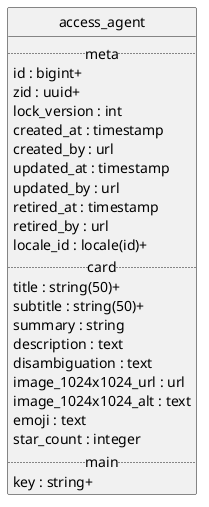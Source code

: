 @startuml uml
skinparam monochrome true
skinparam linetype ortho
hide circle

entity access_agent {
  .. meta ..
  id : bigint+
  zid : uuid+
  lock_version : int
  created_at : timestamp
  created_by : url
  updated_at : timestamp
  updated_by : url
  retired_at : timestamp
  retired_by : url
  locale_id : locale(id)+
  .. card ..
  title : string(50)+
  subtitle : string(50)+
  summary : string
  description : text
  disambiguation : text
  image_1024x1024_url : url
  image_1024x1024_alt : text
  emoji : text
  star_count : integer
  .. main ..
  key : string+
}

@enduml

